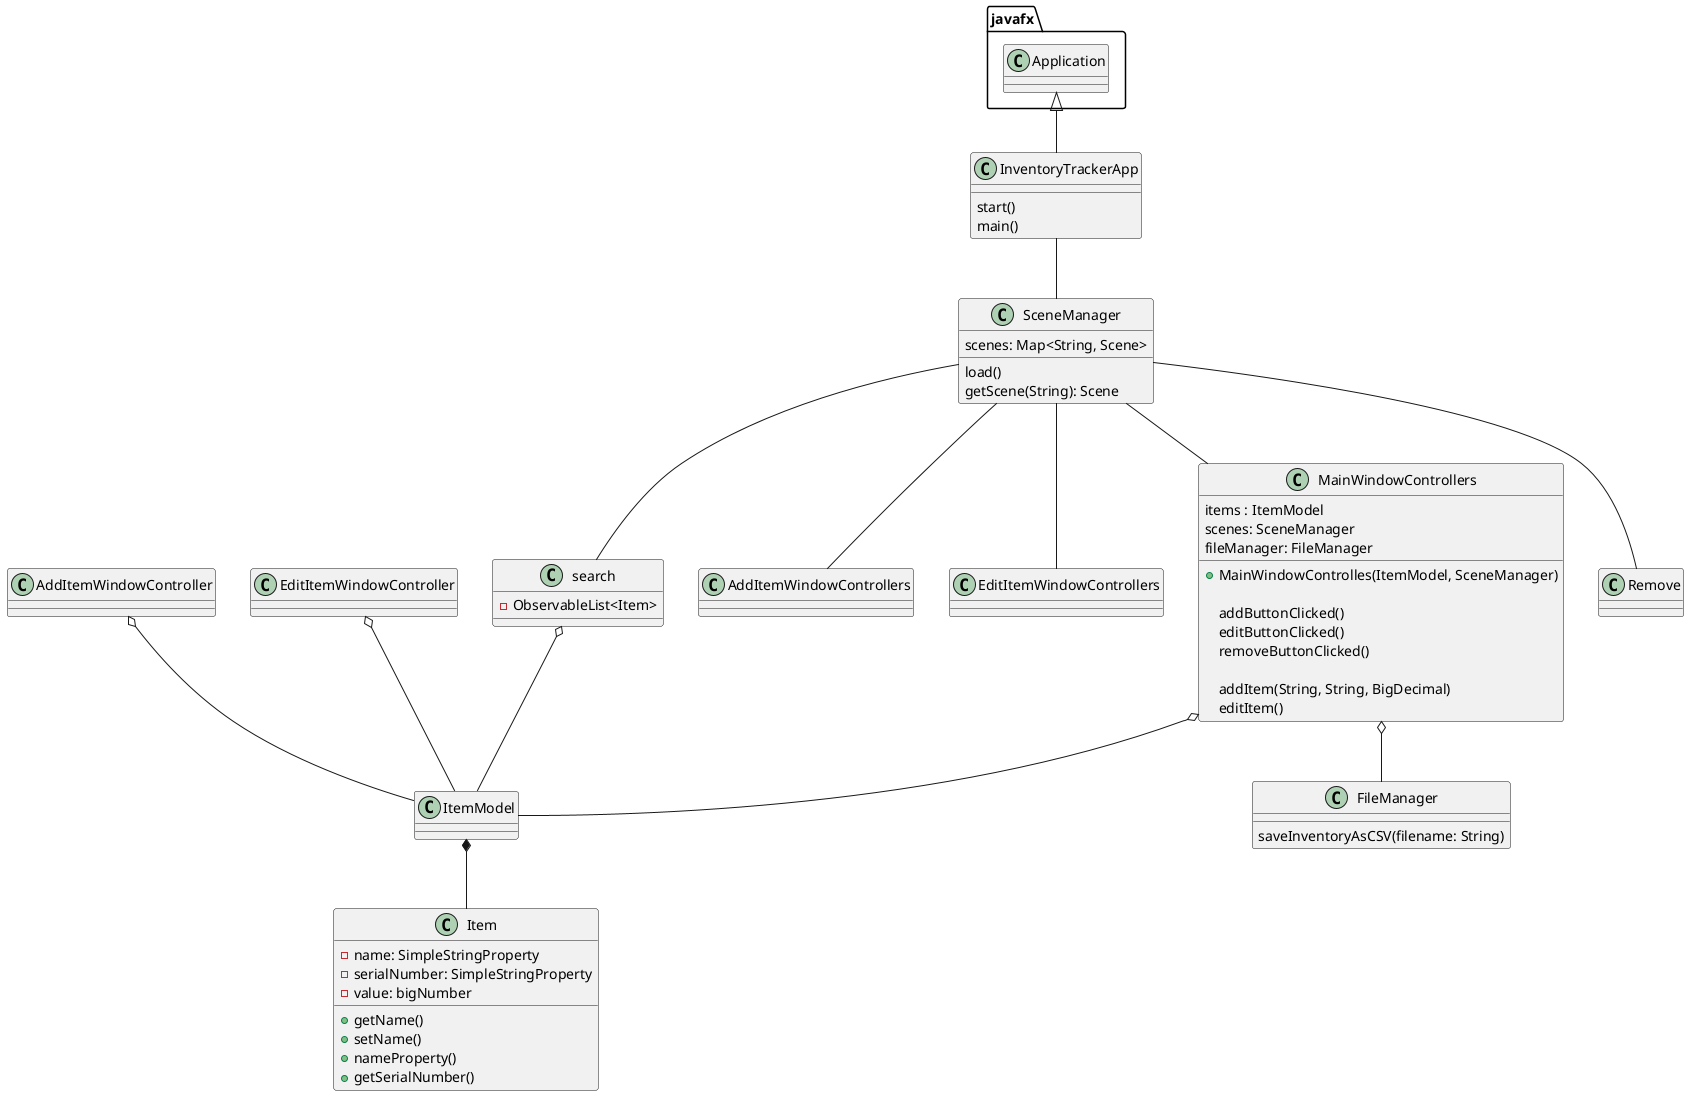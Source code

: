 @startuml
'https://plantuml.com/sequence-diagram

class InventoryTrackerApp {
    start()
    main()
}

class SceneManager {
    scenes: Map<String, Scene>

    load()
    getScene(String): Scene
}

class MainWindowControllers {
    items : ItemModel
    scenes: SceneManager
    fileManager: FileManager

    + MainWindowControlles(ItemModel, SceneManager)

    addButtonClicked()
    editButtonClicked()
    removeButtonClicked()

    addItem(String, String, BigDecimal)
    editItem()
}

class AddItemWindowController {
}

class EditItemWindowController {
}

class Remove {
}

class search {
    - ObservableList<Item>
}

class Item {
    - name: SimpleStringProperty
    - serialNumber: SimpleStringProperty
    - value: bigNumber

    + getName()
    + setName()
    + nameProperty()
    + getSerialNumber()
}

class FileManager {
    saveInventoryAsCSV(filename: String)

}

javafx.Application <|-- InventoryTrackerApp
InventoryTrackerApp -- SceneManager
SceneManager -- MainWindowControllers
SceneManager -- AddItemWindowControllers
SceneManager -- EditItemWindowControllers
SceneManager -- Remove
SceneManager -- search
MainWindowControllers o-- ItemModel
AddItemWindowController o-- ItemModel
EditItemWindowController o-- ItemModel
Remove o-- ItemModel
search o-- ItemModel
ItemModel *-- Item
MainWindowControllers o-- FileManager
@enduml